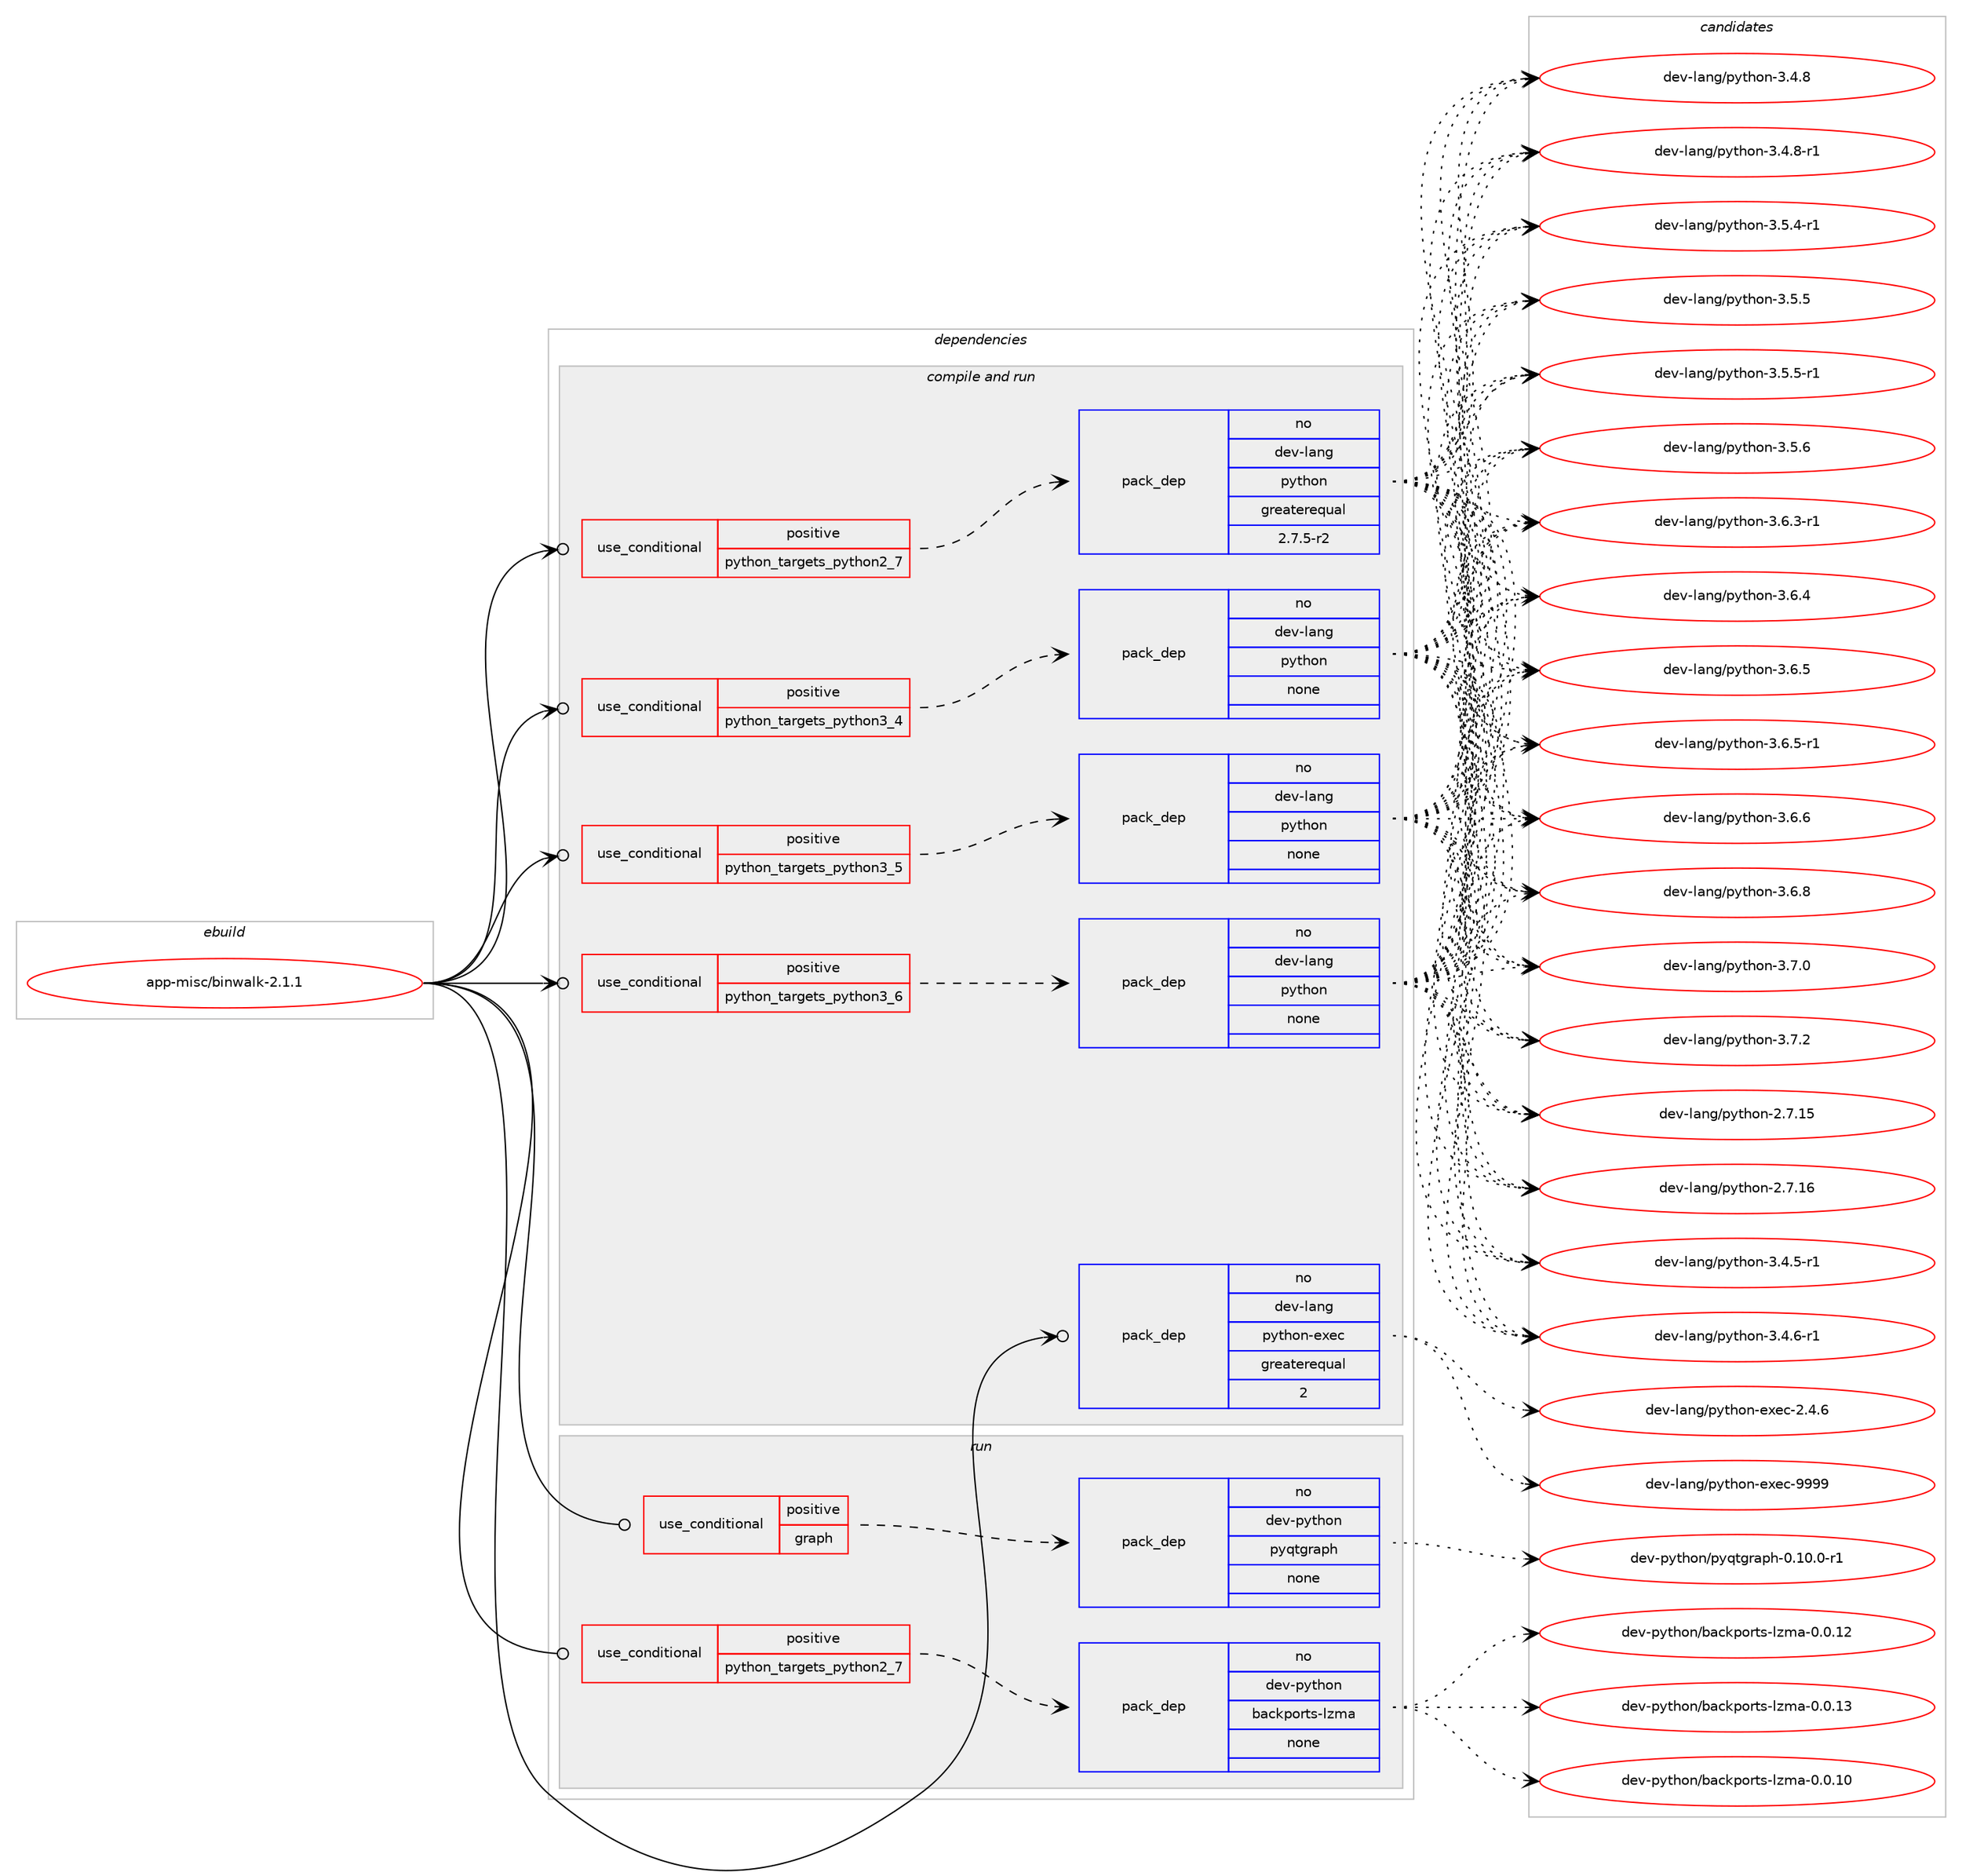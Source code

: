 digraph prolog {

# *************
# Graph options
# *************

newrank=true;
concentrate=true;
compound=true;
graph [rankdir=LR,fontname=Helvetica,fontsize=10,ranksep=1.5];#, ranksep=2.5, nodesep=0.2];
edge  [arrowhead=vee];
node  [fontname=Helvetica,fontsize=10];

# **********
# The ebuild
# **********

subgraph cluster_leftcol {
color=gray;
rank=same;
label=<<i>ebuild</i>>;
id [label="app-misc/binwalk-2.1.1", color=red, width=4, href="../app-misc/binwalk-2.1.1.svg"];
}

# ****************
# The dependencies
# ****************

subgraph cluster_midcol {
color=gray;
label=<<i>dependencies</i>>;
subgraph cluster_compile {
fillcolor="#eeeeee";
style=filled;
label=<<i>compile</i>>;
}
subgraph cluster_compileandrun {
fillcolor="#eeeeee";
style=filled;
label=<<i>compile and run</i>>;
subgraph cond353123 {
dependency1298030 [label=<<TABLE BORDER="0" CELLBORDER="1" CELLSPACING="0" CELLPADDING="4"><TR><TD ROWSPAN="3" CELLPADDING="10">use_conditional</TD></TR><TR><TD>positive</TD></TR><TR><TD>python_targets_python2_7</TD></TR></TABLE>>, shape=none, color=red];
subgraph pack924718 {
dependency1298031 [label=<<TABLE BORDER="0" CELLBORDER="1" CELLSPACING="0" CELLPADDING="4" WIDTH="220"><TR><TD ROWSPAN="6" CELLPADDING="30">pack_dep</TD></TR><TR><TD WIDTH="110">no</TD></TR><TR><TD>dev-lang</TD></TR><TR><TD>python</TD></TR><TR><TD>greaterequal</TD></TR><TR><TD>2.7.5-r2</TD></TR></TABLE>>, shape=none, color=blue];
}
dependency1298030:e -> dependency1298031:w [weight=20,style="dashed",arrowhead="vee"];
}
id:e -> dependency1298030:w [weight=20,style="solid",arrowhead="odotvee"];
subgraph cond353124 {
dependency1298032 [label=<<TABLE BORDER="0" CELLBORDER="1" CELLSPACING="0" CELLPADDING="4"><TR><TD ROWSPAN="3" CELLPADDING="10">use_conditional</TD></TR><TR><TD>positive</TD></TR><TR><TD>python_targets_python3_4</TD></TR></TABLE>>, shape=none, color=red];
subgraph pack924719 {
dependency1298033 [label=<<TABLE BORDER="0" CELLBORDER="1" CELLSPACING="0" CELLPADDING="4" WIDTH="220"><TR><TD ROWSPAN="6" CELLPADDING="30">pack_dep</TD></TR><TR><TD WIDTH="110">no</TD></TR><TR><TD>dev-lang</TD></TR><TR><TD>python</TD></TR><TR><TD>none</TD></TR><TR><TD></TD></TR></TABLE>>, shape=none, color=blue];
}
dependency1298032:e -> dependency1298033:w [weight=20,style="dashed",arrowhead="vee"];
}
id:e -> dependency1298032:w [weight=20,style="solid",arrowhead="odotvee"];
subgraph cond353125 {
dependency1298034 [label=<<TABLE BORDER="0" CELLBORDER="1" CELLSPACING="0" CELLPADDING="4"><TR><TD ROWSPAN="3" CELLPADDING="10">use_conditional</TD></TR><TR><TD>positive</TD></TR><TR><TD>python_targets_python3_5</TD></TR></TABLE>>, shape=none, color=red];
subgraph pack924720 {
dependency1298035 [label=<<TABLE BORDER="0" CELLBORDER="1" CELLSPACING="0" CELLPADDING="4" WIDTH="220"><TR><TD ROWSPAN="6" CELLPADDING="30">pack_dep</TD></TR><TR><TD WIDTH="110">no</TD></TR><TR><TD>dev-lang</TD></TR><TR><TD>python</TD></TR><TR><TD>none</TD></TR><TR><TD></TD></TR></TABLE>>, shape=none, color=blue];
}
dependency1298034:e -> dependency1298035:w [weight=20,style="dashed",arrowhead="vee"];
}
id:e -> dependency1298034:w [weight=20,style="solid",arrowhead="odotvee"];
subgraph cond353126 {
dependency1298036 [label=<<TABLE BORDER="0" CELLBORDER="1" CELLSPACING="0" CELLPADDING="4"><TR><TD ROWSPAN="3" CELLPADDING="10">use_conditional</TD></TR><TR><TD>positive</TD></TR><TR><TD>python_targets_python3_6</TD></TR></TABLE>>, shape=none, color=red];
subgraph pack924721 {
dependency1298037 [label=<<TABLE BORDER="0" CELLBORDER="1" CELLSPACING="0" CELLPADDING="4" WIDTH="220"><TR><TD ROWSPAN="6" CELLPADDING="30">pack_dep</TD></TR><TR><TD WIDTH="110">no</TD></TR><TR><TD>dev-lang</TD></TR><TR><TD>python</TD></TR><TR><TD>none</TD></TR><TR><TD></TD></TR></TABLE>>, shape=none, color=blue];
}
dependency1298036:e -> dependency1298037:w [weight=20,style="dashed",arrowhead="vee"];
}
id:e -> dependency1298036:w [weight=20,style="solid",arrowhead="odotvee"];
subgraph pack924722 {
dependency1298038 [label=<<TABLE BORDER="0" CELLBORDER="1" CELLSPACING="0" CELLPADDING="4" WIDTH="220"><TR><TD ROWSPAN="6" CELLPADDING="30">pack_dep</TD></TR><TR><TD WIDTH="110">no</TD></TR><TR><TD>dev-lang</TD></TR><TR><TD>python-exec</TD></TR><TR><TD>greaterequal</TD></TR><TR><TD>2</TD></TR></TABLE>>, shape=none, color=blue];
}
id:e -> dependency1298038:w [weight=20,style="solid",arrowhead="odotvee"];
}
subgraph cluster_run {
fillcolor="#eeeeee";
style=filled;
label=<<i>run</i>>;
subgraph cond353127 {
dependency1298039 [label=<<TABLE BORDER="0" CELLBORDER="1" CELLSPACING="0" CELLPADDING="4"><TR><TD ROWSPAN="3" CELLPADDING="10">use_conditional</TD></TR><TR><TD>positive</TD></TR><TR><TD>graph</TD></TR></TABLE>>, shape=none, color=red];
subgraph pack924723 {
dependency1298040 [label=<<TABLE BORDER="0" CELLBORDER="1" CELLSPACING="0" CELLPADDING="4" WIDTH="220"><TR><TD ROWSPAN="6" CELLPADDING="30">pack_dep</TD></TR><TR><TD WIDTH="110">no</TD></TR><TR><TD>dev-python</TD></TR><TR><TD>pyqtgraph</TD></TR><TR><TD>none</TD></TR><TR><TD></TD></TR></TABLE>>, shape=none, color=blue];
}
dependency1298039:e -> dependency1298040:w [weight=20,style="dashed",arrowhead="vee"];
}
id:e -> dependency1298039:w [weight=20,style="solid",arrowhead="odot"];
subgraph cond353128 {
dependency1298041 [label=<<TABLE BORDER="0" CELLBORDER="1" CELLSPACING="0" CELLPADDING="4"><TR><TD ROWSPAN="3" CELLPADDING="10">use_conditional</TD></TR><TR><TD>positive</TD></TR><TR><TD>python_targets_python2_7</TD></TR></TABLE>>, shape=none, color=red];
subgraph pack924724 {
dependency1298042 [label=<<TABLE BORDER="0" CELLBORDER="1" CELLSPACING="0" CELLPADDING="4" WIDTH="220"><TR><TD ROWSPAN="6" CELLPADDING="30">pack_dep</TD></TR><TR><TD WIDTH="110">no</TD></TR><TR><TD>dev-python</TD></TR><TR><TD>backports-lzma</TD></TR><TR><TD>none</TD></TR><TR><TD></TD></TR></TABLE>>, shape=none, color=blue];
}
dependency1298041:e -> dependency1298042:w [weight=20,style="dashed",arrowhead="vee"];
}
id:e -> dependency1298041:w [weight=20,style="solid",arrowhead="odot"];
}
}

# **************
# The candidates
# **************

subgraph cluster_choices {
rank=same;
color=gray;
label=<<i>candidates</i>>;

subgraph choice924718 {
color=black;
nodesep=1;
choice10010111845108971101034711212111610411111045504655464953 [label="dev-lang/python-2.7.15", color=red, width=4,href="../dev-lang/python-2.7.15.svg"];
choice10010111845108971101034711212111610411111045504655464954 [label="dev-lang/python-2.7.16", color=red, width=4,href="../dev-lang/python-2.7.16.svg"];
choice1001011184510897110103471121211161041111104551465246534511449 [label="dev-lang/python-3.4.5-r1", color=red, width=4,href="../dev-lang/python-3.4.5-r1.svg"];
choice1001011184510897110103471121211161041111104551465246544511449 [label="dev-lang/python-3.4.6-r1", color=red, width=4,href="../dev-lang/python-3.4.6-r1.svg"];
choice100101118451089711010347112121116104111110455146524656 [label="dev-lang/python-3.4.8", color=red, width=4,href="../dev-lang/python-3.4.8.svg"];
choice1001011184510897110103471121211161041111104551465246564511449 [label="dev-lang/python-3.4.8-r1", color=red, width=4,href="../dev-lang/python-3.4.8-r1.svg"];
choice1001011184510897110103471121211161041111104551465346524511449 [label="dev-lang/python-3.5.4-r1", color=red, width=4,href="../dev-lang/python-3.5.4-r1.svg"];
choice100101118451089711010347112121116104111110455146534653 [label="dev-lang/python-3.5.5", color=red, width=4,href="../dev-lang/python-3.5.5.svg"];
choice1001011184510897110103471121211161041111104551465346534511449 [label="dev-lang/python-3.5.5-r1", color=red, width=4,href="../dev-lang/python-3.5.5-r1.svg"];
choice100101118451089711010347112121116104111110455146534654 [label="dev-lang/python-3.5.6", color=red, width=4,href="../dev-lang/python-3.5.6.svg"];
choice1001011184510897110103471121211161041111104551465446514511449 [label="dev-lang/python-3.6.3-r1", color=red, width=4,href="../dev-lang/python-3.6.3-r1.svg"];
choice100101118451089711010347112121116104111110455146544652 [label="dev-lang/python-3.6.4", color=red, width=4,href="../dev-lang/python-3.6.4.svg"];
choice100101118451089711010347112121116104111110455146544653 [label="dev-lang/python-3.6.5", color=red, width=4,href="../dev-lang/python-3.6.5.svg"];
choice1001011184510897110103471121211161041111104551465446534511449 [label="dev-lang/python-3.6.5-r1", color=red, width=4,href="../dev-lang/python-3.6.5-r1.svg"];
choice100101118451089711010347112121116104111110455146544654 [label="dev-lang/python-3.6.6", color=red, width=4,href="../dev-lang/python-3.6.6.svg"];
choice100101118451089711010347112121116104111110455146544656 [label="dev-lang/python-3.6.8", color=red, width=4,href="../dev-lang/python-3.6.8.svg"];
choice100101118451089711010347112121116104111110455146554648 [label="dev-lang/python-3.7.0", color=red, width=4,href="../dev-lang/python-3.7.0.svg"];
choice100101118451089711010347112121116104111110455146554650 [label="dev-lang/python-3.7.2", color=red, width=4,href="../dev-lang/python-3.7.2.svg"];
dependency1298031:e -> choice10010111845108971101034711212111610411111045504655464953:w [style=dotted,weight="100"];
dependency1298031:e -> choice10010111845108971101034711212111610411111045504655464954:w [style=dotted,weight="100"];
dependency1298031:e -> choice1001011184510897110103471121211161041111104551465246534511449:w [style=dotted,weight="100"];
dependency1298031:e -> choice1001011184510897110103471121211161041111104551465246544511449:w [style=dotted,weight="100"];
dependency1298031:e -> choice100101118451089711010347112121116104111110455146524656:w [style=dotted,weight="100"];
dependency1298031:e -> choice1001011184510897110103471121211161041111104551465246564511449:w [style=dotted,weight="100"];
dependency1298031:e -> choice1001011184510897110103471121211161041111104551465346524511449:w [style=dotted,weight="100"];
dependency1298031:e -> choice100101118451089711010347112121116104111110455146534653:w [style=dotted,weight="100"];
dependency1298031:e -> choice1001011184510897110103471121211161041111104551465346534511449:w [style=dotted,weight="100"];
dependency1298031:e -> choice100101118451089711010347112121116104111110455146534654:w [style=dotted,weight="100"];
dependency1298031:e -> choice1001011184510897110103471121211161041111104551465446514511449:w [style=dotted,weight="100"];
dependency1298031:e -> choice100101118451089711010347112121116104111110455146544652:w [style=dotted,weight="100"];
dependency1298031:e -> choice100101118451089711010347112121116104111110455146544653:w [style=dotted,weight="100"];
dependency1298031:e -> choice1001011184510897110103471121211161041111104551465446534511449:w [style=dotted,weight="100"];
dependency1298031:e -> choice100101118451089711010347112121116104111110455146544654:w [style=dotted,weight="100"];
dependency1298031:e -> choice100101118451089711010347112121116104111110455146544656:w [style=dotted,weight="100"];
dependency1298031:e -> choice100101118451089711010347112121116104111110455146554648:w [style=dotted,weight="100"];
dependency1298031:e -> choice100101118451089711010347112121116104111110455146554650:w [style=dotted,weight="100"];
}
subgraph choice924719 {
color=black;
nodesep=1;
choice10010111845108971101034711212111610411111045504655464953 [label="dev-lang/python-2.7.15", color=red, width=4,href="../dev-lang/python-2.7.15.svg"];
choice10010111845108971101034711212111610411111045504655464954 [label="dev-lang/python-2.7.16", color=red, width=4,href="../dev-lang/python-2.7.16.svg"];
choice1001011184510897110103471121211161041111104551465246534511449 [label="dev-lang/python-3.4.5-r1", color=red, width=4,href="../dev-lang/python-3.4.5-r1.svg"];
choice1001011184510897110103471121211161041111104551465246544511449 [label="dev-lang/python-3.4.6-r1", color=red, width=4,href="../dev-lang/python-3.4.6-r1.svg"];
choice100101118451089711010347112121116104111110455146524656 [label="dev-lang/python-3.4.8", color=red, width=4,href="../dev-lang/python-3.4.8.svg"];
choice1001011184510897110103471121211161041111104551465246564511449 [label="dev-lang/python-3.4.8-r1", color=red, width=4,href="../dev-lang/python-3.4.8-r1.svg"];
choice1001011184510897110103471121211161041111104551465346524511449 [label="dev-lang/python-3.5.4-r1", color=red, width=4,href="../dev-lang/python-3.5.4-r1.svg"];
choice100101118451089711010347112121116104111110455146534653 [label="dev-lang/python-3.5.5", color=red, width=4,href="../dev-lang/python-3.5.5.svg"];
choice1001011184510897110103471121211161041111104551465346534511449 [label="dev-lang/python-3.5.5-r1", color=red, width=4,href="../dev-lang/python-3.5.5-r1.svg"];
choice100101118451089711010347112121116104111110455146534654 [label="dev-lang/python-3.5.6", color=red, width=4,href="../dev-lang/python-3.5.6.svg"];
choice1001011184510897110103471121211161041111104551465446514511449 [label="dev-lang/python-3.6.3-r1", color=red, width=4,href="../dev-lang/python-3.6.3-r1.svg"];
choice100101118451089711010347112121116104111110455146544652 [label="dev-lang/python-3.6.4", color=red, width=4,href="../dev-lang/python-3.6.4.svg"];
choice100101118451089711010347112121116104111110455146544653 [label="dev-lang/python-3.6.5", color=red, width=4,href="../dev-lang/python-3.6.5.svg"];
choice1001011184510897110103471121211161041111104551465446534511449 [label="dev-lang/python-3.6.5-r1", color=red, width=4,href="../dev-lang/python-3.6.5-r1.svg"];
choice100101118451089711010347112121116104111110455146544654 [label="dev-lang/python-3.6.6", color=red, width=4,href="../dev-lang/python-3.6.6.svg"];
choice100101118451089711010347112121116104111110455146544656 [label="dev-lang/python-3.6.8", color=red, width=4,href="../dev-lang/python-3.6.8.svg"];
choice100101118451089711010347112121116104111110455146554648 [label="dev-lang/python-3.7.0", color=red, width=4,href="../dev-lang/python-3.7.0.svg"];
choice100101118451089711010347112121116104111110455146554650 [label="dev-lang/python-3.7.2", color=red, width=4,href="../dev-lang/python-3.7.2.svg"];
dependency1298033:e -> choice10010111845108971101034711212111610411111045504655464953:w [style=dotted,weight="100"];
dependency1298033:e -> choice10010111845108971101034711212111610411111045504655464954:w [style=dotted,weight="100"];
dependency1298033:e -> choice1001011184510897110103471121211161041111104551465246534511449:w [style=dotted,weight="100"];
dependency1298033:e -> choice1001011184510897110103471121211161041111104551465246544511449:w [style=dotted,weight="100"];
dependency1298033:e -> choice100101118451089711010347112121116104111110455146524656:w [style=dotted,weight="100"];
dependency1298033:e -> choice1001011184510897110103471121211161041111104551465246564511449:w [style=dotted,weight="100"];
dependency1298033:e -> choice1001011184510897110103471121211161041111104551465346524511449:w [style=dotted,weight="100"];
dependency1298033:e -> choice100101118451089711010347112121116104111110455146534653:w [style=dotted,weight="100"];
dependency1298033:e -> choice1001011184510897110103471121211161041111104551465346534511449:w [style=dotted,weight="100"];
dependency1298033:e -> choice100101118451089711010347112121116104111110455146534654:w [style=dotted,weight="100"];
dependency1298033:e -> choice1001011184510897110103471121211161041111104551465446514511449:w [style=dotted,weight="100"];
dependency1298033:e -> choice100101118451089711010347112121116104111110455146544652:w [style=dotted,weight="100"];
dependency1298033:e -> choice100101118451089711010347112121116104111110455146544653:w [style=dotted,weight="100"];
dependency1298033:e -> choice1001011184510897110103471121211161041111104551465446534511449:w [style=dotted,weight="100"];
dependency1298033:e -> choice100101118451089711010347112121116104111110455146544654:w [style=dotted,weight="100"];
dependency1298033:e -> choice100101118451089711010347112121116104111110455146544656:w [style=dotted,weight="100"];
dependency1298033:e -> choice100101118451089711010347112121116104111110455146554648:w [style=dotted,weight="100"];
dependency1298033:e -> choice100101118451089711010347112121116104111110455146554650:w [style=dotted,weight="100"];
}
subgraph choice924720 {
color=black;
nodesep=1;
choice10010111845108971101034711212111610411111045504655464953 [label="dev-lang/python-2.7.15", color=red, width=4,href="../dev-lang/python-2.7.15.svg"];
choice10010111845108971101034711212111610411111045504655464954 [label="dev-lang/python-2.7.16", color=red, width=4,href="../dev-lang/python-2.7.16.svg"];
choice1001011184510897110103471121211161041111104551465246534511449 [label="dev-lang/python-3.4.5-r1", color=red, width=4,href="../dev-lang/python-3.4.5-r1.svg"];
choice1001011184510897110103471121211161041111104551465246544511449 [label="dev-lang/python-3.4.6-r1", color=red, width=4,href="../dev-lang/python-3.4.6-r1.svg"];
choice100101118451089711010347112121116104111110455146524656 [label="dev-lang/python-3.4.8", color=red, width=4,href="../dev-lang/python-3.4.8.svg"];
choice1001011184510897110103471121211161041111104551465246564511449 [label="dev-lang/python-3.4.8-r1", color=red, width=4,href="../dev-lang/python-3.4.8-r1.svg"];
choice1001011184510897110103471121211161041111104551465346524511449 [label="dev-lang/python-3.5.4-r1", color=red, width=4,href="../dev-lang/python-3.5.4-r1.svg"];
choice100101118451089711010347112121116104111110455146534653 [label="dev-lang/python-3.5.5", color=red, width=4,href="../dev-lang/python-3.5.5.svg"];
choice1001011184510897110103471121211161041111104551465346534511449 [label="dev-lang/python-3.5.5-r1", color=red, width=4,href="../dev-lang/python-3.5.5-r1.svg"];
choice100101118451089711010347112121116104111110455146534654 [label="dev-lang/python-3.5.6", color=red, width=4,href="../dev-lang/python-3.5.6.svg"];
choice1001011184510897110103471121211161041111104551465446514511449 [label="dev-lang/python-3.6.3-r1", color=red, width=4,href="../dev-lang/python-3.6.3-r1.svg"];
choice100101118451089711010347112121116104111110455146544652 [label="dev-lang/python-3.6.4", color=red, width=4,href="../dev-lang/python-3.6.4.svg"];
choice100101118451089711010347112121116104111110455146544653 [label="dev-lang/python-3.6.5", color=red, width=4,href="../dev-lang/python-3.6.5.svg"];
choice1001011184510897110103471121211161041111104551465446534511449 [label="dev-lang/python-3.6.5-r1", color=red, width=4,href="../dev-lang/python-3.6.5-r1.svg"];
choice100101118451089711010347112121116104111110455146544654 [label="dev-lang/python-3.6.6", color=red, width=4,href="../dev-lang/python-3.6.6.svg"];
choice100101118451089711010347112121116104111110455146544656 [label="dev-lang/python-3.6.8", color=red, width=4,href="../dev-lang/python-3.6.8.svg"];
choice100101118451089711010347112121116104111110455146554648 [label="dev-lang/python-3.7.0", color=red, width=4,href="../dev-lang/python-3.7.0.svg"];
choice100101118451089711010347112121116104111110455146554650 [label="dev-lang/python-3.7.2", color=red, width=4,href="../dev-lang/python-3.7.2.svg"];
dependency1298035:e -> choice10010111845108971101034711212111610411111045504655464953:w [style=dotted,weight="100"];
dependency1298035:e -> choice10010111845108971101034711212111610411111045504655464954:w [style=dotted,weight="100"];
dependency1298035:e -> choice1001011184510897110103471121211161041111104551465246534511449:w [style=dotted,weight="100"];
dependency1298035:e -> choice1001011184510897110103471121211161041111104551465246544511449:w [style=dotted,weight="100"];
dependency1298035:e -> choice100101118451089711010347112121116104111110455146524656:w [style=dotted,weight="100"];
dependency1298035:e -> choice1001011184510897110103471121211161041111104551465246564511449:w [style=dotted,weight="100"];
dependency1298035:e -> choice1001011184510897110103471121211161041111104551465346524511449:w [style=dotted,weight="100"];
dependency1298035:e -> choice100101118451089711010347112121116104111110455146534653:w [style=dotted,weight="100"];
dependency1298035:e -> choice1001011184510897110103471121211161041111104551465346534511449:w [style=dotted,weight="100"];
dependency1298035:e -> choice100101118451089711010347112121116104111110455146534654:w [style=dotted,weight="100"];
dependency1298035:e -> choice1001011184510897110103471121211161041111104551465446514511449:w [style=dotted,weight="100"];
dependency1298035:e -> choice100101118451089711010347112121116104111110455146544652:w [style=dotted,weight="100"];
dependency1298035:e -> choice100101118451089711010347112121116104111110455146544653:w [style=dotted,weight="100"];
dependency1298035:e -> choice1001011184510897110103471121211161041111104551465446534511449:w [style=dotted,weight="100"];
dependency1298035:e -> choice100101118451089711010347112121116104111110455146544654:w [style=dotted,weight="100"];
dependency1298035:e -> choice100101118451089711010347112121116104111110455146544656:w [style=dotted,weight="100"];
dependency1298035:e -> choice100101118451089711010347112121116104111110455146554648:w [style=dotted,weight="100"];
dependency1298035:e -> choice100101118451089711010347112121116104111110455146554650:w [style=dotted,weight="100"];
}
subgraph choice924721 {
color=black;
nodesep=1;
choice10010111845108971101034711212111610411111045504655464953 [label="dev-lang/python-2.7.15", color=red, width=4,href="../dev-lang/python-2.7.15.svg"];
choice10010111845108971101034711212111610411111045504655464954 [label="dev-lang/python-2.7.16", color=red, width=4,href="../dev-lang/python-2.7.16.svg"];
choice1001011184510897110103471121211161041111104551465246534511449 [label="dev-lang/python-3.4.5-r1", color=red, width=4,href="../dev-lang/python-3.4.5-r1.svg"];
choice1001011184510897110103471121211161041111104551465246544511449 [label="dev-lang/python-3.4.6-r1", color=red, width=4,href="../dev-lang/python-3.4.6-r1.svg"];
choice100101118451089711010347112121116104111110455146524656 [label="dev-lang/python-3.4.8", color=red, width=4,href="../dev-lang/python-3.4.8.svg"];
choice1001011184510897110103471121211161041111104551465246564511449 [label="dev-lang/python-3.4.8-r1", color=red, width=4,href="../dev-lang/python-3.4.8-r1.svg"];
choice1001011184510897110103471121211161041111104551465346524511449 [label="dev-lang/python-3.5.4-r1", color=red, width=4,href="../dev-lang/python-3.5.4-r1.svg"];
choice100101118451089711010347112121116104111110455146534653 [label="dev-lang/python-3.5.5", color=red, width=4,href="../dev-lang/python-3.5.5.svg"];
choice1001011184510897110103471121211161041111104551465346534511449 [label="dev-lang/python-3.5.5-r1", color=red, width=4,href="../dev-lang/python-3.5.5-r1.svg"];
choice100101118451089711010347112121116104111110455146534654 [label="dev-lang/python-3.5.6", color=red, width=4,href="../dev-lang/python-3.5.6.svg"];
choice1001011184510897110103471121211161041111104551465446514511449 [label="dev-lang/python-3.6.3-r1", color=red, width=4,href="../dev-lang/python-3.6.3-r1.svg"];
choice100101118451089711010347112121116104111110455146544652 [label="dev-lang/python-3.6.4", color=red, width=4,href="../dev-lang/python-3.6.4.svg"];
choice100101118451089711010347112121116104111110455146544653 [label="dev-lang/python-3.6.5", color=red, width=4,href="../dev-lang/python-3.6.5.svg"];
choice1001011184510897110103471121211161041111104551465446534511449 [label="dev-lang/python-3.6.5-r1", color=red, width=4,href="../dev-lang/python-3.6.5-r1.svg"];
choice100101118451089711010347112121116104111110455146544654 [label="dev-lang/python-3.6.6", color=red, width=4,href="../dev-lang/python-3.6.6.svg"];
choice100101118451089711010347112121116104111110455146544656 [label="dev-lang/python-3.6.8", color=red, width=4,href="../dev-lang/python-3.6.8.svg"];
choice100101118451089711010347112121116104111110455146554648 [label="dev-lang/python-3.7.0", color=red, width=4,href="../dev-lang/python-3.7.0.svg"];
choice100101118451089711010347112121116104111110455146554650 [label="dev-lang/python-3.7.2", color=red, width=4,href="../dev-lang/python-3.7.2.svg"];
dependency1298037:e -> choice10010111845108971101034711212111610411111045504655464953:w [style=dotted,weight="100"];
dependency1298037:e -> choice10010111845108971101034711212111610411111045504655464954:w [style=dotted,weight="100"];
dependency1298037:e -> choice1001011184510897110103471121211161041111104551465246534511449:w [style=dotted,weight="100"];
dependency1298037:e -> choice1001011184510897110103471121211161041111104551465246544511449:w [style=dotted,weight="100"];
dependency1298037:e -> choice100101118451089711010347112121116104111110455146524656:w [style=dotted,weight="100"];
dependency1298037:e -> choice1001011184510897110103471121211161041111104551465246564511449:w [style=dotted,weight="100"];
dependency1298037:e -> choice1001011184510897110103471121211161041111104551465346524511449:w [style=dotted,weight="100"];
dependency1298037:e -> choice100101118451089711010347112121116104111110455146534653:w [style=dotted,weight="100"];
dependency1298037:e -> choice1001011184510897110103471121211161041111104551465346534511449:w [style=dotted,weight="100"];
dependency1298037:e -> choice100101118451089711010347112121116104111110455146534654:w [style=dotted,weight="100"];
dependency1298037:e -> choice1001011184510897110103471121211161041111104551465446514511449:w [style=dotted,weight="100"];
dependency1298037:e -> choice100101118451089711010347112121116104111110455146544652:w [style=dotted,weight="100"];
dependency1298037:e -> choice100101118451089711010347112121116104111110455146544653:w [style=dotted,weight="100"];
dependency1298037:e -> choice1001011184510897110103471121211161041111104551465446534511449:w [style=dotted,weight="100"];
dependency1298037:e -> choice100101118451089711010347112121116104111110455146544654:w [style=dotted,weight="100"];
dependency1298037:e -> choice100101118451089711010347112121116104111110455146544656:w [style=dotted,weight="100"];
dependency1298037:e -> choice100101118451089711010347112121116104111110455146554648:w [style=dotted,weight="100"];
dependency1298037:e -> choice100101118451089711010347112121116104111110455146554650:w [style=dotted,weight="100"];
}
subgraph choice924722 {
color=black;
nodesep=1;
choice1001011184510897110103471121211161041111104510112010199455046524654 [label="dev-lang/python-exec-2.4.6", color=red, width=4,href="../dev-lang/python-exec-2.4.6.svg"];
choice10010111845108971101034711212111610411111045101120101994557575757 [label="dev-lang/python-exec-9999", color=red, width=4,href="../dev-lang/python-exec-9999.svg"];
dependency1298038:e -> choice1001011184510897110103471121211161041111104510112010199455046524654:w [style=dotted,weight="100"];
dependency1298038:e -> choice10010111845108971101034711212111610411111045101120101994557575757:w [style=dotted,weight="100"];
}
subgraph choice924723 {
color=black;
nodesep=1;
choice100101118451121211161041111104711212111311610311497112104454846494846484511449 [label="dev-python/pyqtgraph-0.10.0-r1", color=red, width=4,href="../dev-python/pyqtgraph-0.10.0-r1.svg"];
dependency1298040:e -> choice100101118451121211161041111104711212111311610311497112104454846494846484511449:w [style=dotted,weight="100"];
}
subgraph choice924724 {
color=black;
nodesep=1;
choice1001011184511212111610411111047989799107112111114116115451081221099745484648464948 [label="dev-python/backports-lzma-0.0.10", color=red, width=4,href="../dev-python/backports-lzma-0.0.10.svg"];
choice1001011184511212111610411111047989799107112111114116115451081221099745484648464950 [label="dev-python/backports-lzma-0.0.12", color=red, width=4,href="../dev-python/backports-lzma-0.0.12.svg"];
choice1001011184511212111610411111047989799107112111114116115451081221099745484648464951 [label="dev-python/backports-lzma-0.0.13", color=red, width=4,href="../dev-python/backports-lzma-0.0.13.svg"];
dependency1298042:e -> choice1001011184511212111610411111047989799107112111114116115451081221099745484648464948:w [style=dotted,weight="100"];
dependency1298042:e -> choice1001011184511212111610411111047989799107112111114116115451081221099745484648464950:w [style=dotted,weight="100"];
dependency1298042:e -> choice1001011184511212111610411111047989799107112111114116115451081221099745484648464951:w [style=dotted,weight="100"];
}
}

}
